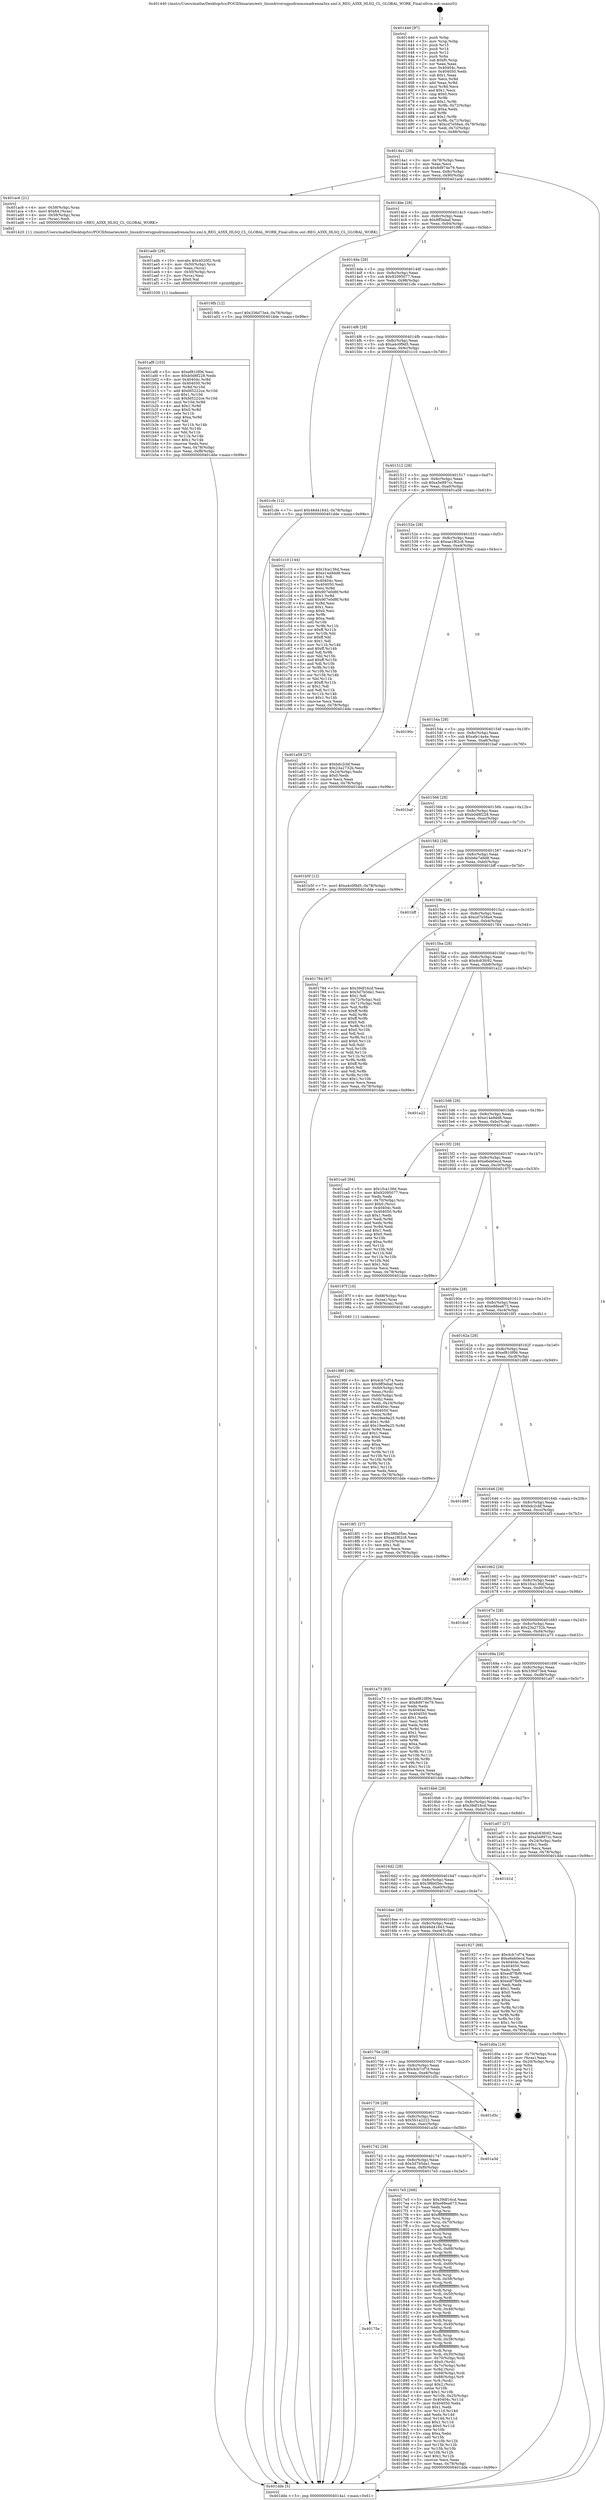 digraph "0x401440" {
  label = "0x401440 (/mnt/c/Users/mathe/Desktop/tcc/POCII/binaries/extr_linuxdriversgpudrmmsmadrenoa3xx.xml.h_REG_A3XX_HLSQ_CL_GLOBAL_WORK_Final-ollvm.out::main(0))"
  labelloc = "t"
  node[shape=record]

  Entry [label="",width=0.3,height=0.3,shape=circle,fillcolor=black,style=filled]
  "0x4014a1" [label="{
     0x4014a1 [29]\l
     | [instrs]\l
     &nbsp;&nbsp;0x4014a1 \<+3\>: mov -0x78(%rbp),%eax\l
     &nbsp;&nbsp;0x4014a4 \<+2\>: mov %eax,%ecx\l
     &nbsp;&nbsp;0x4014a6 \<+6\>: sub $0x8d974e79,%ecx\l
     &nbsp;&nbsp;0x4014ac \<+6\>: mov %eax,-0x8c(%rbp)\l
     &nbsp;&nbsp;0x4014b2 \<+6\>: mov %ecx,-0x90(%rbp)\l
     &nbsp;&nbsp;0x4014b8 \<+6\>: je 0000000000401ac6 \<main+0x686\>\l
  }"]
  "0x401ac6" [label="{
     0x401ac6 [21]\l
     | [instrs]\l
     &nbsp;&nbsp;0x401ac6 \<+4\>: mov -0x58(%rbp),%rax\l
     &nbsp;&nbsp;0x401aca \<+6\>: movl $0x64,(%rax)\l
     &nbsp;&nbsp;0x401ad0 \<+4\>: mov -0x58(%rbp),%rax\l
     &nbsp;&nbsp;0x401ad4 \<+2\>: mov (%rax),%edi\l
     &nbsp;&nbsp;0x401ad6 \<+5\>: call 0000000000401420 \<REG_A3XX_HLSQ_CL_GLOBAL_WORK\>\l
     | [calls]\l
     &nbsp;&nbsp;0x401420 \{1\} (/mnt/c/Users/mathe/Desktop/tcc/POCII/binaries/extr_linuxdriversgpudrmmsmadrenoa3xx.xml.h_REG_A3XX_HLSQ_CL_GLOBAL_WORK_Final-ollvm.out::REG_A3XX_HLSQ_CL_GLOBAL_WORK)\l
  }"]
  "0x4014be" [label="{
     0x4014be [28]\l
     | [instrs]\l
     &nbsp;&nbsp;0x4014be \<+5\>: jmp 00000000004014c3 \<main+0x83\>\l
     &nbsp;&nbsp;0x4014c3 \<+6\>: mov -0x8c(%rbp),%eax\l
     &nbsp;&nbsp;0x4014c9 \<+5\>: sub $0x8ff3ebaf,%eax\l
     &nbsp;&nbsp;0x4014ce \<+6\>: mov %eax,-0x94(%rbp)\l
     &nbsp;&nbsp;0x4014d4 \<+6\>: je 00000000004019fb \<main+0x5bb\>\l
  }"]
  Exit [label="",width=0.3,height=0.3,shape=circle,fillcolor=black,style=filled,peripheries=2]
  "0x4019fb" [label="{
     0x4019fb [12]\l
     | [instrs]\l
     &nbsp;&nbsp;0x4019fb \<+7\>: movl $0x336d73e4,-0x78(%rbp)\l
     &nbsp;&nbsp;0x401a02 \<+5\>: jmp 0000000000401dde \<main+0x99e\>\l
  }"]
  "0x4014da" [label="{
     0x4014da [28]\l
     | [instrs]\l
     &nbsp;&nbsp;0x4014da \<+5\>: jmp 00000000004014df \<main+0x9f\>\l
     &nbsp;&nbsp;0x4014df \<+6\>: mov -0x8c(%rbp),%eax\l
     &nbsp;&nbsp;0x4014e5 \<+5\>: sub $0x92095077,%eax\l
     &nbsp;&nbsp;0x4014ea \<+6\>: mov %eax,-0x98(%rbp)\l
     &nbsp;&nbsp;0x4014f0 \<+6\>: je 0000000000401cfe \<main+0x8be\>\l
  }"]
  "0x401af8" [label="{
     0x401af8 [103]\l
     | [instrs]\l
     &nbsp;&nbsp;0x401af8 \<+5\>: mov $0xef810f06,%esi\l
     &nbsp;&nbsp;0x401afd \<+5\>: mov $0xb0d8f228,%edx\l
     &nbsp;&nbsp;0x401b02 \<+8\>: mov 0x40404c,%r8d\l
     &nbsp;&nbsp;0x401b0a \<+8\>: mov 0x404050,%r9d\l
     &nbsp;&nbsp;0x401b12 \<+3\>: mov %r8d,%r10d\l
     &nbsp;&nbsp;0x401b15 \<+7\>: add $0xfd5222ce,%r10d\l
     &nbsp;&nbsp;0x401b1c \<+4\>: sub $0x1,%r10d\l
     &nbsp;&nbsp;0x401b20 \<+7\>: sub $0xfd5222ce,%r10d\l
     &nbsp;&nbsp;0x401b27 \<+4\>: imul %r10d,%r8d\l
     &nbsp;&nbsp;0x401b2b \<+4\>: and $0x1,%r8d\l
     &nbsp;&nbsp;0x401b2f \<+4\>: cmp $0x0,%r8d\l
     &nbsp;&nbsp;0x401b33 \<+4\>: sete %r11b\l
     &nbsp;&nbsp;0x401b37 \<+4\>: cmp $0xa,%r9d\l
     &nbsp;&nbsp;0x401b3b \<+3\>: setl %bl\l
     &nbsp;&nbsp;0x401b3e \<+3\>: mov %r11b,%r14b\l
     &nbsp;&nbsp;0x401b41 \<+3\>: and %bl,%r14b\l
     &nbsp;&nbsp;0x401b44 \<+3\>: xor %bl,%r11b\l
     &nbsp;&nbsp;0x401b47 \<+3\>: or %r11b,%r14b\l
     &nbsp;&nbsp;0x401b4a \<+4\>: test $0x1,%r14b\l
     &nbsp;&nbsp;0x401b4e \<+3\>: cmovne %edx,%esi\l
     &nbsp;&nbsp;0x401b51 \<+3\>: mov %esi,-0x78(%rbp)\l
     &nbsp;&nbsp;0x401b54 \<+6\>: mov %eax,-0xf8(%rbp)\l
     &nbsp;&nbsp;0x401b5a \<+5\>: jmp 0000000000401dde \<main+0x99e\>\l
  }"]
  "0x401cfe" [label="{
     0x401cfe [12]\l
     | [instrs]\l
     &nbsp;&nbsp;0x401cfe \<+7\>: movl $0x46d41843,-0x78(%rbp)\l
     &nbsp;&nbsp;0x401d05 \<+5\>: jmp 0000000000401dde \<main+0x99e\>\l
  }"]
  "0x4014f6" [label="{
     0x4014f6 [28]\l
     | [instrs]\l
     &nbsp;&nbsp;0x4014f6 \<+5\>: jmp 00000000004014fb \<main+0xbb\>\l
     &nbsp;&nbsp;0x4014fb \<+6\>: mov -0x8c(%rbp),%eax\l
     &nbsp;&nbsp;0x401501 \<+5\>: sub $0xa4c0f9d5,%eax\l
     &nbsp;&nbsp;0x401506 \<+6\>: mov %eax,-0x9c(%rbp)\l
     &nbsp;&nbsp;0x40150c \<+6\>: je 0000000000401c10 \<main+0x7d0\>\l
  }"]
  "0x401adb" [label="{
     0x401adb [29]\l
     | [instrs]\l
     &nbsp;&nbsp;0x401adb \<+10\>: movabs $0x4020f2,%rdi\l
     &nbsp;&nbsp;0x401ae5 \<+4\>: mov -0x50(%rbp),%rcx\l
     &nbsp;&nbsp;0x401ae9 \<+2\>: mov %eax,(%rcx)\l
     &nbsp;&nbsp;0x401aeb \<+4\>: mov -0x50(%rbp),%rcx\l
     &nbsp;&nbsp;0x401aef \<+2\>: mov (%rcx),%esi\l
     &nbsp;&nbsp;0x401af1 \<+2\>: mov $0x0,%al\l
     &nbsp;&nbsp;0x401af3 \<+5\>: call 0000000000401030 \<printf@plt\>\l
     | [calls]\l
     &nbsp;&nbsp;0x401030 \{1\} (unknown)\l
  }"]
  "0x401c10" [label="{
     0x401c10 [144]\l
     | [instrs]\l
     &nbsp;&nbsp;0x401c10 \<+5\>: mov $0x1fca136d,%eax\l
     &nbsp;&nbsp;0x401c15 \<+5\>: mov $0xe14a9dd8,%ecx\l
     &nbsp;&nbsp;0x401c1a \<+2\>: mov $0x1,%dl\l
     &nbsp;&nbsp;0x401c1c \<+7\>: mov 0x40404c,%esi\l
     &nbsp;&nbsp;0x401c23 \<+7\>: mov 0x404050,%edi\l
     &nbsp;&nbsp;0x401c2a \<+3\>: mov %esi,%r8d\l
     &nbsp;&nbsp;0x401c2d \<+7\>: sub $0x907e0d8f,%r8d\l
     &nbsp;&nbsp;0x401c34 \<+4\>: sub $0x1,%r8d\l
     &nbsp;&nbsp;0x401c38 \<+7\>: add $0x907e0d8f,%r8d\l
     &nbsp;&nbsp;0x401c3f \<+4\>: imul %r8d,%esi\l
     &nbsp;&nbsp;0x401c43 \<+3\>: and $0x1,%esi\l
     &nbsp;&nbsp;0x401c46 \<+3\>: cmp $0x0,%esi\l
     &nbsp;&nbsp;0x401c49 \<+4\>: sete %r9b\l
     &nbsp;&nbsp;0x401c4d \<+3\>: cmp $0xa,%edi\l
     &nbsp;&nbsp;0x401c50 \<+4\>: setl %r10b\l
     &nbsp;&nbsp;0x401c54 \<+3\>: mov %r9b,%r11b\l
     &nbsp;&nbsp;0x401c57 \<+4\>: xor $0xff,%r11b\l
     &nbsp;&nbsp;0x401c5b \<+3\>: mov %r10b,%bl\l
     &nbsp;&nbsp;0x401c5e \<+3\>: xor $0xff,%bl\l
     &nbsp;&nbsp;0x401c61 \<+3\>: xor $0x1,%dl\l
     &nbsp;&nbsp;0x401c64 \<+3\>: mov %r11b,%r14b\l
     &nbsp;&nbsp;0x401c67 \<+4\>: and $0xff,%r14b\l
     &nbsp;&nbsp;0x401c6b \<+3\>: and %dl,%r9b\l
     &nbsp;&nbsp;0x401c6e \<+3\>: mov %bl,%r15b\l
     &nbsp;&nbsp;0x401c71 \<+4\>: and $0xff,%r15b\l
     &nbsp;&nbsp;0x401c75 \<+3\>: and %dl,%r10b\l
     &nbsp;&nbsp;0x401c78 \<+3\>: or %r9b,%r14b\l
     &nbsp;&nbsp;0x401c7b \<+3\>: or %r10b,%r15b\l
     &nbsp;&nbsp;0x401c7e \<+3\>: xor %r15b,%r14b\l
     &nbsp;&nbsp;0x401c81 \<+3\>: or %bl,%r11b\l
     &nbsp;&nbsp;0x401c84 \<+4\>: xor $0xff,%r11b\l
     &nbsp;&nbsp;0x401c88 \<+3\>: or $0x1,%dl\l
     &nbsp;&nbsp;0x401c8b \<+3\>: and %dl,%r11b\l
     &nbsp;&nbsp;0x401c8e \<+3\>: or %r11b,%r14b\l
     &nbsp;&nbsp;0x401c91 \<+4\>: test $0x1,%r14b\l
     &nbsp;&nbsp;0x401c95 \<+3\>: cmovne %ecx,%eax\l
     &nbsp;&nbsp;0x401c98 \<+3\>: mov %eax,-0x78(%rbp)\l
     &nbsp;&nbsp;0x401c9b \<+5\>: jmp 0000000000401dde \<main+0x99e\>\l
  }"]
  "0x401512" [label="{
     0x401512 [28]\l
     | [instrs]\l
     &nbsp;&nbsp;0x401512 \<+5\>: jmp 0000000000401517 \<main+0xd7\>\l
     &nbsp;&nbsp;0x401517 \<+6\>: mov -0x8c(%rbp),%eax\l
     &nbsp;&nbsp;0x40151d \<+5\>: sub $0xa5e897cc,%eax\l
     &nbsp;&nbsp;0x401522 \<+6\>: mov %eax,-0xa0(%rbp)\l
     &nbsp;&nbsp;0x401528 \<+6\>: je 0000000000401a58 \<main+0x618\>\l
  }"]
  "0x40198f" [label="{
     0x40198f [108]\l
     | [instrs]\l
     &nbsp;&nbsp;0x40198f \<+5\>: mov $0x4cb7cf74,%ecx\l
     &nbsp;&nbsp;0x401994 \<+5\>: mov $0x8ff3ebaf,%edx\l
     &nbsp;&nbsp;0x401999 \<+4\>: mov -0x60(%rbp),%rdi\l
     &nbsp;&nbsp;0x40199d \<+2\>: mov %eax,(%rdi)\l
     &nbsp;&nbsp;0x40199f \<+4\>: mov -0x60(%rbp),%rdi\l
     &nbsp;&nbsp;0x4019a3 \<+2\>: mov (%rdi),%eax\l
     &nbsp;&nbsp;0x4019a5 \<+3\>: mov %eax,-0x24(%rbp)\l
     &nbsp;&nbsp;0x4019a8 \<+7\>: mov 0x40404c,%eax\l
     &nbsp;&nbsp;0x4019af \<+7\>: mov 0x404050,%esi\l
     &nbsp;&nbsp;0x4019b6 \<+3\>: mov %eax,%r8d\l
     &nbsp;&nbsp;0x4019b9 \<+7\>: sub $0x19ee9a25,%r8d\l
     &nbsp;&nbsp;0x4019c0 \<+4\>: sub $0x1,%r8d\l
     &nbsp;&nbsp;0x4019c4 \<+7\>: add $0x19ee9a25,%r8d\l
     &nbsp;&nbsp;0x4019cb \<+4\>: imul %r8d,%eax\l
     &nbsp;&nbsp;0x4019cf \<+3\>: and $0x1,%eax\l
     &nbsp;&nbsp;0x4019d2 \<+3\>: cmp $0x0,%eax\l
     &nbsp;&nbsp;0x4019d5 \<+4\>: sete %r9b\l
     &nbsp;&nbsp;0x4019d9 \<+3\>: cmp $0xa,%esi\l
     &nbsp;&nbsp;0x4019dc \<+4\>: setl %r10b\l
     &nbsp;&nbsp;0x4019e0 \<+3\>: mov %r9b,%r11b\l
     &nbsp;&nbsp;0x4019e3 \<+3\>: and %r10b,%r11b\l
     &nbsp;&nbsp;0x4019e6 \<+3\>: xor %r10b,%r9b\l
     &nbsp;&nbsp;0x4019e9 \<+3\>: or %r9b,%r11b\l
     &nbsp;&nbsp;0x4019ec \<+4\>: test $0x1,%r11b\l
     &nbsp;&nbsp;0x4019f0 \<+3\>: cmovne %edx,%ecx\l
     &nbsp;&nbsp;0x4019f3 \<+3\>: mov %ecx,-0x78(%rbp)\l
     &nbsp;&nbsp;0x4019f6 \<+5\>: jmp 0000000000401dde \<main+0x99e\>\l
  }"]
  "0x401a58" [label="{
     0x401a58 [27]\l
     | [instrs]\l
     &nbsp;&nbsp;0x401a58 \<+5\>: mov $0xbdc2cbf,%eax\l
     &nbsp;&nbsp;0x401a5d \<+5\>: mov $0x23a2732b,%ecx\l
     &nbsp;&nbsp;0x401a62 \<+3\>: mov -0x24(%rbp),%edx\l
     &nbsp;&nbsp;0x401a65 \<+3\>: cmp $0x0,%edx\l
     &nbsp;&nbsp;0x401a68 \<+3\>: cmove %ecx,%eax\l
     &nbsp;&nbsp;0x401a6b \<+3\>: mov %eax,-0x78(%rbp)\l
     &nbsp;&nbsp;0x401a6e \<+5\>: jmp 0000000000401dde \<main+0x99e\>\l
  }"]
  "0x40152e" [label="{
     0x40152e [28]\l
     | [instrs]\l
     &nbsp;&nbsp;0x40152e \<+5\>: jmp 0000000000401533 \<main+0xf3\>\l
     &nbsp;&nbsp;0x401533 \<+6\>: mov -0x8c(%rbp),%eax\l
     &nbsp;&nbsp;0x401539 \<+5\>: sub $0xaa1f62c8,%eax\l
     &nbsp;&nbsp;0x40153e \<+6\>: mov %eax,-0xa4(%rbp)\l
     &nbsp;&nbsp;0x401544 \<+6\>: je 000000000040190c \<main+0x4cc\>\l
  }"]
  "0x40175e" [label="{
     0x40175e\l
  }", style=dashed]
  "0x40190c" [label="{
     0x40190c\l
  }", style=dashed]
  "0x40154a" [label="{
     0x40154a [28]\l
     | [instrs]\l
     &nbsp;&nbsp;0x40154a \<+5\>: jmp 000000000040154f \<main+0x10f\>\l
     &nbsp;&nbsp;0x40154f \<+6\>: mov -0x8c(%rbp),%eax\l
     &nbsp;&nbsp;0x401555 \<+5\>: sub $0xafe14a4e,%eax\l
     &nbsp;&nbsp;0x40155a \<+6\>: mov %eax,-0xa8(%rbp)\l
     &nbsp;&nbsp;0x401560 \<+6\>: je 0000000000401baf \<main+0x76f\>\l
  }"]
  "0x4017e5" [label="{
     0x4017e5 [268]\l
     | [instrs]\l
     &nbsp;&nbsp;0x4017e5 \<+5\>: mov $0x39df16cd,%eax\l
     &nbsp;&nbsp;0x4017ea \<+5\>: mov $0xe88ea673,%ecx\l
     &nbsp;&nbsp;0x4017ef \<+2\>: xor %edx,%edx\l
     &nbsp;&nbsp;0x4017f1 \<+3\>: mov %rsp,%rsi\l
     &nbsp;&nbsp;0x4017f4 \<+4\>: add $0xfffffffffffffff0,%rsi\l
     &nbsp;&nbsp;0x4017f8 \<+3\>: mov %rsi,%rsp\l
     &nbsp;&nbsp;0x4017fb \<+4\>: mov %rsi,-0x70(%rbp)\l
     &nbsp;&nbsp;0x4017ff \<+3\>: mov %rsp,%rsi\l
     &nbsp;&nbsp;0x401802 \<+4\>: add $0xfffffffffffffff0,%rsi\l
     &nbsp;&nbsp;0x401806 \<+3\>: mov %rsi,%rsp\l
     &nbsp;&nbsp;0x401809 \<+3\>: mov %rsp,%rdi\l
     &nbsp;&nbsp;0x40180c \<+4\>: add $0xfffffffffffffff0,%rdi\l
     &nbsp;&nbsp;0x401810 \<+3\>: mov %rdi,%rsp\l
     &nbsp;&nbsp;0x401813 \<+4\>: mov %rdi,-0x68(%rbp)\l
     &nbsp;&nbsp;0x401817 \<+3\>: mov %rsp,%rdi\l
     &nbsp;&nbsp;0x40181a \<+4\>: add $0xfffffffffffffff0,%rdi\l
     &nbsp;&nbsp;0x40181e \<+3\>: mov %rdi,%rsp\l
     &nbsp;&nbsp;0x401821 \<+4\>: mov %rdi,-0x60(%rbp)\l
     &nbsp;&nbsp;0x401825 \<+3\>: mov %rsp,%rdi\l
     &nbsp;&nbsp;0x401828 \<+4\>: add $0xfffffffffffffff0,%rdi\l
     &nbsp;&nbsp;0x40182c \<+3\>: mov %rdi,%rsp\l
     &nbsp;&nbsp;0x40182f \<+4\>: mov %rdi,-0x58(%rbp)\l
     &nbsp;&nbsp;0x401833 \<+3\>: mov %rsp,%rdi\l
     &nbsp;&nbsp;0x401836 \<+4\>: add $0xfffffffffffffff0,%rdi\l
     &nbsp;&nbsp;0x40183a \<+3\>: mov %rdi,%rsp\l
     &nbsp;&nbsp;0x40183d \<+4\>: mov %rdi,-0x50(%rbp)\l
     &nbsp;&nbsp;0x401841 \<+3\>: mov %rsp,%rdi\l
     &nbsp;&nbsp;0x401844 \<+4\>: add $0xfffffffffffffff0,%rdi\l
     &nbsp;&nbsp;0x401848 \<+3\>: mov %rdi,%rsp\l
     &nbsp;&nbsp;0x40184b \<+4\>: mov %rdi,-0x48(%rbp)\l
     &nbsp;&nbsp;0x40184f \<+3\>: mov %rsp,%rdi\l
     &nbsp;&nbsp;0x401852 \<+4\>: add $0xfffffffffffffff0,%rdi\l
     &nbsp;&nbsp;0x401856 \<+3\>: mov %rdi,%rsp\l
     &nbsp;&nbsp;0x401859 \<+4\>: mov %rdi,-0x40(%rbp)\l
     &nbsp;&nbsp;0x40185d \<+3\>: mov %rsp,%rdi\l
     &nbsp;&nbsp;0x401860 \<+4\>: add $0xfffffffffffffff0,%rdi\l
     &nbsp;&nbsp;0x401864 \<+3\>: mov %rdi,%rsp\l
     &nbsp;&nbsp;0x401867 \<+4\>: mov %rdi,-0x38(%rbp)\l
     &nbsp;&nbsp;0x40186b \<+3\>: mov %rsp,%rdi\l
     &nbsp;&nbsp;0x40186e \<+4\>: add $0xfffffffffffffff0,%rdi\l
     &nbsp;&nbsp;0x401872 \<+3\>: mov %rdi,%rsp\l
     &nbsp;&nbsp;0x401875 \<+4\>: mov %rdi,-0x30(%rbp)\l
     &nbsp;&nbsp;0x401879 \<+4\>: mov -0x70(%rbp),%rdi\l
     &nbsp;&nbsp;0x40187d \<+6\>: movl $0x0,(%rdi)\l
     &nbsp;&nbsp;0x401883 \<+4\>: mov -0x7c(%rbp),%r8d\l
     &nbsp;&nbsp;0x401887 \<+3\>: mov %r8d,(%rsi)\l
     &nbsp;&nbsp;0x40188a \<+4\>: mov -0x68(%rbp),%rdi\l
     &nbsp;&nbsp;0x40188e \<+7\>: mov -0x88(%rbp),%r9\l
     &nbsp;&nbsp;0x401895 \<+3\>: mov %r9,(%rdi)\l
     &nbsp;&nbsp;0x401898 \<+3\>: cmpl $0x2,(%rsi)\l
     &nbsp;&nbsp;0x40189b \<+4\>: setne %r10b\l
     &nbsp;&nbsp;0x40189f \<+4\>: and $0x1,%r10b\l
     &nbsp;&nbsp;0x4018a3 \<+4\>: mov %r10b,-0x25(%rbp)\l
     &nbsp;&nbsp;0x4018a7 \<+8\>: mov 0x40404c,%r11d\l
     &nbsp;&nbsp;0x4018af \<+7\>: mov 0x404050,%ebx\l
     &nbsp;&nbsp;0x4018b6 \<+3\>: sub $0x1,%edx\l
     &nbsp;&nbsp;0x4018b9 \<+3\>: mov %r11d,%r14d\l
     &nbsp;&nbsp;0x4018bc \<+3\>: add %edx,%r14d\l
     &nbsp;&nbsp;0x4018bf \<+4\>: imul %r14d,%r11d\l
     &nbsp;&nbsp;0x4018c3 \<+4\>: and $0x1,%r11d\l
     &nbsp;&nbsp;0x4018c7 \<+4\>: cmp $0x0,%r11d\l
     &nbsp;&nbsp;0x4018cb \<+4\>: sete %r10b\l
     &nbsp;&nbsp;0x4018cf \<+3\>: cmp $0xa,%ebx\l
     &nbsp;&nbsp;0x4018d2 \<+4\>: setl %r15b\l
     &nbsp;&nbsp;0x4018d6 \<+3\>: mov %r10b,%r12b\l
     &nbsp;&nbsp;0x4018d9 \<+3\>: and %r15b,%r12b\l
     &nbsp;&nbsp;0x4018dc \<+3\>: xor %r15b,%r10b\l
     &nbsp;&nbsp;0x4018df \<+3\>: or %r10b,%r12b\l
     &nbsp;&nbsp;0x4018e2 \<+4\>: test $0x1,%r12b\l
     &nbsp;&nbsp;0x4018e6 \<+3\>: cmovne %ecx,%eax\l
     &nbsp;&nbsp;0x4018e9 \<+3\>: mov %eax,-0x78(%rbp)\l
     &nbsp;&nbsp;0x4018ec \<+5\>: jmp 0000000000401dde \<main+0x99e\>\l
  }"]
  "0x401baf" [label="{
     0x401baf\l
  }", style=dashed]
  "0x401566" [label="{
     0x401566 [28]\l
     | [instrs]\l
     &nbsp;&nbsp;0x401566 \<+5\>: jmp 000000000040156b \<main+0x12b\>\l
     &nbsp;&nbsp;0x40156b \<+6\>: mov -0x8c(%rbp),%eax\l
     &nbsp;&nbsp;0x401571 \<+5\>: sub $0xb0d8f228,%eax\l
     &nbsp;&nbsp;0x401576 \<+6\>: mov %eax,-0xac(%rbp)\l
     &nbsp;&nbsp;0x40157c \<+6\>: je 0000000000401b5f \<main+0x71f\>\l
  }"]
  "0x401742" [label="{
     0x401742 [28]\l
     | [instrs]\l
     &nbsp;&nbsp;0x401742 \<+5\>: jmp 0000000000401747 \<main+0x307\>\l
     &nbsp;&nbsp;0x401747 \<+6\>: mov -0x8c(%rbp),%eax\l
     &nbsp;&nbsp;0x40174d \<+5\>: sub $0x5d7b5da1,%eax\l
     &nbsp;&nbsp;0x401752 \<+6\>: mov %eax,-0xf0(%rbp)\l
     &nbsp;&nbsp;0x401758 \<+6\>: je 00000000004017e5 \<main+0x3a5\>\l
  }"]
  "0x401b5f" [label="{
     0x401b5f [12]\l
     | [instrs]\l
     &nbsp;&nbsp;0x401b5f \<+7\>: movl $0xa4c0f9d5,-0x78(%rbp)\l
     &nbsp;&nbsp;0x401b66 \<+5\>: jmp 0000000000401dde \<main+0x99e\>\l
  }"]
  "0x401582" [label="{
     0x401582 [28]\l
     | [instrs]\l
     &nbsp;&nbsp;0x401582 \<+5\>: jmp 0000000000401587 \<main+0x147\>\l
     &nbsp;&nbsp;0x401587 \<+6\>: mov -0x8c(%rbp),%eax\l
     &nbsp;&nbsp;0x40158d \<+5\>: sub $0xb6e7a9d8,%eax\l
     &nbsp;&nbsp;0x401592 \<+6\>: mov %eax,-0xb0(%rbp)\l
     &nbsp;&nbsp;0x401598 \<+6\>: je 0000000000401bff \<main+0x7bf\>\l
  }"]
  "0x401a3d" [label="{
     0x401a3d\l
  }", style=dashed]
  "0x401bff" [label="{
     0x401bff\l
  }", style=dashed]
  "0x40159e" [label="{
     0x40159e [28]\l
     | [instrs]\l
     &nbsp;&nbsp;0x40159e \<+5\>: jmp 00000000004015a3 \<main+0x163\>\l
     &nbsp;&nbsp;0x4015a3 \<+6\>: mov -0x8c(%rbp),%eax\l
     &nbsp;&nbsp;0x4015a9 \<+5\>: sub $0xcd7e58a4,%eax\l
     &nbsp;&nbsp;0x4015ae \<+6\>: mov %eax,-0xb4(%rbp)\l
     &nbsp;&nbsp;0x4015b4 \<+6\>: je 0000000000401784 \<main+0x344\>\l
  }"]
  "0x401726" [label="{
     0x401726 [28]\l
     | [instrs]\l
     &nbsp;&nbsp;0x401726 \<+5\>: jmp 000000000040172b \<main+0x2eb\>\l
     &nbsp;&nbsp;0x40172b \<+6\>: mov -0x8c(%rbp),%eax\l
     &nbsp;&nbsp;0x401731 \<+5\>: sub $0x5b1a2222,%eax\l
     &nbsp;&nbsp;0x401736 \<+6\>: mov %eax,-0xec(%rbp)\l
     &nbsp;&nbsp;0x40173c \<+6\>: je 0000000000401a3d \<main+0x5fd\>\l
  }"]
  "0x401784" [label="{
     0x401784 [97]\l
     | [instrs]\l
     &nbsp;&nbsp;0x401784 \<+5\>: mov $0x39df16cd,%eax\l
     &nbsp;&nbsp;0x401789 \<+5\>: mov $0x5d7b5da1,%ecx\l
     &nbsp;&nbsp;0x40178e \<+2\>: mov $0x1,%dl\l
     &nbsp;&nbsp;0x401790 \<+4\>: mov -0x72(%rbp),%sil\l
     &nbsp;&nbsp;0x401794 \<+4\>: mov -0x71(%rbp),%dil\l
     &nbsp;&nbsp;0x401798 \<+3\>: mov %sil,%r8b\l
     &nbsp;&nbsp;0x40179b \<+4\>: xor $0xff,%r8b\l
     &nbsp;&nbsp;0x40179f \<+3\>: mov %dil,%r9b\l
     &nbsp;&nbsp;0x4017a2 \<+4\>: xor $0xff,%r9b\l
     &nbsp;&nbsp;0x4017a6 \<+3\>: xor $0x0,%dl\l
     &nbsp;&nbsp;0x4017a9 \<+3\>: mov %r8b,%r10b\l
     &nbsp;&nbsp;0x4017ac \<+4\>: and $0x0,%r10b\l
     &nbsp;&nbsp;0x4017b0 \<+3\>: and %dl,%sil\l
     &nbsp;&nbsp;0x4017b3 \<+3\>: mov %r9b,%r11b\l
     &nbsp;&nbsp;0x4017b6 \<+4\>: and $0x0,%r11b\l
     &nbsp;&nbsp;0x4017ba \<+3\>: and %dl,%dil\l
     &nbsp;&nbsp;0x4017bd \<+3\>: or %sil,%r10b\l
     &nbsp;&nbsp;0x4017c0 \<+3\>: or %dil,%r11b\l
     &nbsp;&nbsp;0x4017c3 \<+3\>: xor %r11b,%r10b\l
     &nbsp;&nbsp;0x4017c6 \<+3\>: or %r9b,%r8b\l
     &nbsp;&nbsp;0x4017c9 \<+4\>: xor $0xff,%r8b\l
     &nbsp;&nbsp;0x4017cd \<+3\>: or $0x0,%dl\l
     &nbsp;&nbsp;0x4017d0 \<+3\>: and %dl,%r8b\l
     &nbsp;&nbsp;0x4017d3 \<+3\>: or %r8b,%r10b\l
     &nbsp;&nbsp;0x4017d6 \<+4\>: test $0x1,%r10b\l
     &nbsp;&nbsp;0x4017da \<+3\>: cmovne %ecx,%eax\l
     &nbsp;&nbsp;0x4017dd \<+3\>: mov %eax,-0x78(%rbp)\l
     &nbsp;&nbsp;0x4017e0 \<+5\>: jmp 0000000000401dde \<main+0x99e\>\l
  }"]
  "0x4015ba" [label="{
     0x4015ba [28]\l
     | [instrs]\l
     &nbsp;&nbsp;0x4015ba \<+5\>: jmp 00000000004015bf \<main+0x17f\>\l
     &nbsp;&nbsp;0x4015bf \<+6\>: mov -0x8c(%rbp),%eax\l
     &nbsp;&nbsp;0x4015c5 \<+5\>: sub $0xdc63fc92,%eax\l
     &nbsp;&nbsp;0x4015ca \<+6\>: mov %eax,-0xb8(%rbp)\l
     &nbsp;&nbsp;0x4015d0 \<+6\>: je 0000000000401a22 \<main+0x5e2\>\l
  }"]
  "0x401dde" [label="{
     0x401dde [5]\l
     | [instrs]\l
     &nbsp;&nbsp;0x401dde \<+5\>: jmp 00000000004014a1 \<main+0x61\>\l
  }"]
  "0x401440" [label="{
     0x401440 [97]\l
     | [instrs]\l
     &nbsp;&nbsp;0x401440 \<+1\>: push %rbp\l
     &nbsp;&nbsp;0x401441 \<+3\>: mov %rsp,%rbp\l
     &nbsp;&nbsp;0x401444 \<+2\>: push %r15\l
     &nbsp;&nbsp;0x401446 \<+2\>: push %r14\l
     &nbsp;&nbsp;0x401448 \<+2\>: push %r12\l
     &nbsp;&nbsp;0x40144a \<+1\>: push %rbx\l
     &nbsp;&nbsp;0x40144b \<+7\>: sub $0xf0,%rsp\l
     &nbsp;&nbsp;0x401452 \<+2\>: xor %eax,%eax\l
     &nbsp;&nbsp;0x401454 \<+7\>: mov 0x40404c,%ecx\l
     &nbsp;&nbsp;0x40145b \<+7\>: mov 0x404050,%edx\l
     &nbsp;&nbsp;0x401462 \<+3\>: sub $0x1,%eax\l
     &nbsp;&nbsp;0x401465 \<+3\>: mov %ecx,%r8d\l
     &nbsp;&nbsp;0x401468 \<+3\>: add %eax,%r8d\l
     &nbsp;&nbsp;0x40146b \<+4\>: imul %r8d,%ecx\l
     &nbsp;&nbsp;0x40146f \<+3\>: and $0x1,%ecx\l
     &nbsp;&nbsp;0x401472 \<+3\>: cmp $0x0,%ecx\l
     &nbsp;&nbsp;0x401475 \<+4\>: sete %r9b\l
     &nbsp;&nbsp;0x401479 \<+4\>: and $0x1,%r9b\l
     &nbsp;&nbsp;0x40147d \<+4\>: mov %r9b,-0x72(%rbp)\l
     &nbsp;&nbsp;0x401481 \<+3\>: cmp $0xa,%edx\l
     &nbsp;&nbsp;0x401484 \<+4\>: setl %r9b\l
     &nbsp;&nbsp;0x401488 \<+4\>: and $0x1,%r9b\l
     &nbsp;&nbsp;0x40148c \<+4\>: mov %r9b,-0x71(%rbp)\l
     &nbsp;&nbsp;0x401490 \<+7\>: movl $0xcd7e58a4,-0x78(%rbp)\l
     &nbsp;&nbsp;0x401497 \<+3\>: mov %edi,-0x7c(%rbp)\l
     &nbsp;&nbsp;0x40149a \<+7\>: mov %rsi,-0x88(%rbp)\l
  }"]
  "0x401d5c" [label="{
     0x401d5c\l
  }", style=dashed]
  "0x401a22" [label="{
     0x401a22\l
  }", style=dashed]
  "0x4015d6" [label="{
     0x4015d6 [28]\l
     | [instrs]\l
     &nbsp;&nbsp;0x4015d6 \<+5\>: jmp 00000000004015db \<main+0x19b\>\l
     &nbsp;&nbsp;0x4015db \<+6\>: mov -0x8c(%rbp),%eax\l
     &nbsp;&nbsp;0x4015e1 \<+5\>: sub $0xe14a9dd8,%eax\l
     &nbsp;&nbsp;0x4015e6 \<+6\>: mov %eax,-0xbc(%rbp)\l
     &nbsp;&nbsp;0x4015ec \<+6\>: je 0000000000401ca0 \<main+0x860\>\l
  }"]
  "0x40170a" [label="{
     0x40170a [28]\l
     | [instrs]\l
     &nbsp;&nbsp;0x40170a \<+5\>: jmp 000000000040170f \<main+0x2cf\>\l
     &nbsp;&nbsp;0x40170f \<+6\>: mov -0x8c(%rbp),%eax\l
     &nbsp;&nbsp;0x401715 \<+5\>: sub $0x4cb7cf74,%eax\l
     &nbsp;&nbsp;0x40171a \<+6\>: mov %eax,-0xe8(%rbp)\l
     &nbsp;&nbsp;0x401720 \<+6\>: je 0000000000401d5c \<main+0x91c\>\l
  }"]
  "0x401ca0" [label="{
     0x401ca0 [94]\l
     | [instrs]\l
     &nbsp;&nbsp;0x401ca0 \<+5\>: mov $0x1fca136d,%eax\l
     &nbsp;&nbsp;0x401ca5 \<+5\>: mov $0x92095077,%ecx\l
     &nbsp;&nbsp;0x401caa \<+2\>: xor %edx,%edx\l
     &nbsp;&nbsp;0x401cac \<+4\>: mov -0x70(%rbp),%rsi\l
     &nbsp;&nbsp;0x401cb0 \<+6\>: movl $0x0,(%rsi)\l
     &nbsp;&nbsp;0x401cb6 \<+7\>: mov 0x40404c,%edi\l
     &nbsp;&nbsp;0x401cbd \<+8\>: mov 0x404050,%r8d\l
     &nbsp;&nbsp;0x401cc5 \<+3\>: sub $0x1,%edx\l
     &nbsp;&nbsp;0x401cc8 \<+3\>: mov %edi,%r9d\l
     &nbsp;&nbsp;0x401ccb \<+3\>: add %edx,%r9d\l
     &nbsp;&nbsp;0x401cce \<+4\>: imul %r9d,%edi\l
     &nbsp;&nbsp;0x401cd2 \<+3\>: and $0x1,%edi\l
     &nbsp;&nbsp;0x401cd5 \<+3\>: cmp $0x0,%edi\l
     &nbsp;&nbsp;0x401cd8 \<+4\>: sete %r10b\l
     &nbsp;&nbsp;0x401cdc \<+4\>: cmp $0xa,%r8d\l
     &nbsp;&nbsp;0x401ce0 \<+4\>: setl %r11b\l
     &nbsp;&nbsp;0x401ce4 \<+3\>: mov %r10b,%bl\l
     &nbsp;&nbsp;0x401ce7 \<+3\>: and %r11b,%bl\l
     &nbsp;&nbsp;0x401cea \<+3\>: xor %r11b,%r10b\l
     &nbsp;&nbsp;0x401ced \<+3\>: or %r10b,%bl\l
     &nbsp;&nbsp;0x401cf0 \<+3\>: test $0x1,%bl\l
     &nbsp;&nbsp;0x401cf3 \<+3\>: cmovne %ecx,%eax\l
     &nbsp;&nbsp;0x401cf6 \<+3\>: mov %eax,-0x78(%rbp)\l
     &nbsp;&nbsp;0x401cf9 \<+5\>: jmp 0000000000401dde \<main+0x99e\>\l
  }"]
  "0x4015f2" [label="{
     0x4015f2 [28]\l
     | [instrs]\l
     &nbsp;&nbsp;0x4015f2 \<+5\>: jmp 00000000004015f7 \<main+0x1b7\>\l
     &nbsp;&nbsp;0x4015f7 \<+6\>: mov -0x8c(%rbp),%eax\l
     &nbsp;&nbsp;0x4015fd \<+5\>: sub $0xe6eb0ecd,%eax\l
     &nbsp;&nbsp;0x401602 \<+6\>: mov %eax,-0xc0(%rbp)\l
     &nbsp;&nbsp;0x401608 \<+6\>: je 000000000040197f \<main+0x53f\>\l
  }"]
  "0x401d0a" [label="{
     0x401d0a [19]\l
     | [instrs]\l
     &nbsp;&nbsp;0x401d0a \<+4\>: mov -0x70(%rbp),%rax\l
     &nbsp;&nbsp;0x401d0e \<+2\>: mov (%rax),%eax\l
     &nbsp;&nbsp;0x401d10 \<+4\>: lea -0x20(%rbp),%rsp\l
     &nbsp;&nbsp;0x401d14 \<+1\>: pop %rbx\l
     &nbsp;&nbsp;0x401d15 \<+2\>: pop %r12\l
     &nbsp;&nbsp;0x401d17 \<+2\>: pop %r14\l
     &nbsp;&nbsp;0x401d19 \<+2\>: pop %r15\l
     &nbsp;&nbsp;0x401d1b \<+1\>: pop %rbp\l
     &nbsp;&nbsp;0x401d1c \<+1\>: ret\l
  }"]
  "0x40197f" [label="{
     0x40197f [16]\l
     | [instrs]\l
     &nbsp;&nbsp;0x40197f \<+4\>: mov -0x68(%rbp),%rax\l
     &nbsp;&nbsp;0x401983 \<+3\>: mov (%rax),%rax\l
     &nbsp;&nbsp;0x401986 \<+4\>: mov 0x8(%rax),%rdi\l
     &nbsp;&nbsp;0x40198a \<+5\>: call 0000000000401040 \<atoi@plt\>\l
     | [calls]\l
     &nbsp;&nbsp;0x401040 \{1\} (unknown)\l
  }"]
  "0x40160e" [label="{
     0x40160e [28]\l
     | [instrs]\l
     &nbsp;&nbsp;0x40160e \<+5\>: jmp 0000000000401613 \<main+0x1d3\>\l
     &nbsp;&nbsp;0x401613 \<+6\>: mov -0x8c(%rbp),%eax\l
     &nbsp;&nbsp;0x401619 \<+5\>: sub $0xe88ea673,%eax\l
     &nbsp;&nbsp;0x40161e \<+6\>: mov %eax,-0xc4(%rbp)\l
     &nbsp;&nbsp;0x401624 \<+6\>: je 00000000004018f1 \<main+0x4b1\>\l
  }"]
  "0x4016ee" [label="{
     0x4016ee [28]\l
     | [instrs]\l
     &nbsp;&nbsp;0x4016ee \<+5\>: jmp 00000000004016f3 \<main+0x2b3\>\l
     &nbsp;&nbsp;0x4016f3 \<+6\>: mov -0x8c(%rbp),%eax\l
     &nbsp;&nbsp;0x4016f9 \<+5\>: sub $0x46d41843,%eax\l
     &nbsp;&nbsp;0x4016fe \<+6\>: mov %eax,-0xe4(%rbp)\l
     &nbsp;&nbsp;0x401704 \<+6\>: je 0000000000401d0a \<main+0x8ca\>\l
  }"]
  "0x4018f1" [label="{
     0x4018f1 [27]\l
     | [instrs]\l
     &nbsp;&nbsp;0x4018f1 \<+5\>: mov $0x3f6b05ec,%eax\l
     &nbsp;&nbsp;0x4018f6 \<+5\>: mov $0xaa1f62c8,%ecx\l
     &nbsp;&nbsp;0x4018fb \<+3\>: mov -0x25(%rbp),%dl\l
     &nbsp;&nbsp;0x4018fe \<+3\>: test $0x1,%dl\l
     &nbsp;&nbsp;0x401901 \<+3\>: cmovne %ecx,%eax\l
     &nbsp;&nbsp;0x401904 \<+3\>: mov %eax,-0x78(%rbp)\l
     &nbsp;&nbsp;0x401907 \<+5\>: jmp 0000000000401dde \<main+0x99e\>\l
  }"]
  "0x40162a" [label="{
     0x40162a [28]\l
     | [instrs]\l
     &nbsp;&nbsp;0x40162a \<+5\>: jmp 000000000040162f \<main+0x1ef\>\l
     &nbsp;&nbsp;0x40162f \<+6\>: mov -0x8c(%rbp),%eax\l
     &nbsp;&nbsp;0x401635 \<+5\>: sub $0xef810f06,%eax\l
     &nbsp;&nbsp;0x40163a \<+6\>: mov %eax,-0xc8(%rbp)\l
     &nbsp;&nbsp;0x401640 \<+6\>: je 0000000000401d89 \<main+0x949\>\l
  }"]
  "0x401927" [label="{
     0x401927 [88]\l
     | [instrs]\l
     &nbsp;&nbsp;0x401927 \<+5\>: mov $0x4cb7cf74,%eax\l
     &nbsp;&nbsp;0x40192c \<+5\>: mov $0xe6eb0ecd,%ecx\l
     &nbsp;&nbsp;0x401931 \<+7\>: mov 0x40404c,%edx\l
     &nbsp;&nbsp;0x401938 \<+7\>: mov 0x404050,%esi\l
     &nbsp;&nbsp;0x40193f \<+2\>: mov %edx,%edi\l
     &nbsp;&nbsp;0x401941 \<+6\>: sub $0xedf7fbf9,%edi\l
     &nbsp;&nbsp;0x401947 \<+3\>: sub $0x1,%edi\l
     &nbsp;&nbsp;0x40194a \<+6\>: add $0xedf7fbf9,%edi\l
     &nbsp;&nbsp;0x401950 \<+3\>: imul %edi,%edx\l
     &nbsp;&nbsp;0x401953 \<+3\>: and $0x1,%edx\l
     &nbsp;&nbsp;0x401956 \<+3\>: cmp $0x0,%edx\l
     &nbsp;&nbsp;0x401959 \<+4\>: sete %r8b\l
     &nbsp;&nbsp;0x40195d \<+3\>: cmp $0xa,%esi\l
     &nbsp;&nbsp;0x401960 \<+4\>: setl %r9b\l
     &nbsp;&nbsp;0x401964 \<+3\>: mov %r8b,%r10b\l
     &nbsp;&nbsp;0x401967 \<+3\>: and %r9b,%r10b\l
     &nbsp;&nbsp;0x40196a \<+3\>: xor %r9b,%r8b\l
     &nbsp;&nbsp;0x40196d \<+3\>: or %r8b,%r10b\l
     &nbsp;&nbsp;0x401970 \<+4\>: test $0x1,%r10b\l
     &nbsp;&nbsp;0x401974 \<+3\>: cmovne %ecx,%eax\l
     &nbsp;&nbsp;0x401977 \<+3\>: mov %eax,-0x78(%rbp)\l
     &nbsp;&nbsp;0x40197a \<+5\>: jmp 0000000000401dde \<main+0x99e\>\l
  }"]
  "0x401d89" [label="{
     0x401d89\l
  }", style=dashed]
  "0x401646" [label="{
     0x401646 [28]\l
     | [instrs]\l
     &nbsp;&nbsp;0x401646 \<+5\>: jmp 000000000040164b \<main+0x20b\>\l
     &nbsp;&nbsp;0x40164b \<+6\>: mov -0x8c(%rbp),%eax\l
     &nbsp;&nbsp;0x401651 \<+5\>: sub $0xbdc2cbf,%eax\l
     &nbsp;&nbsp;0x401656 \<+6\>: mov %eax,-0xcc(%rbp)\l
     &nbsp;&nbsp;0x40165c \<+6\>: je 0000000000401bf3 \<main+0x7b3\>\l
  }"]
  "0x4016d2" [label="{
     0x4016d2 [28]\l
     | [instrs]\l
     &nbsp;&nbsp;0x4016d2 \<+5\>: jmp 00000000004016d7 \<main+0x297\>\l
     &nbsp;&nbsp;0x4016d7 \<+6\>: mov -0x8c(%rbp),%eax\l
     &nbsp;&nbsp;0x4016dd \<+5\>: sub $0x3f6b05ec,%eax\l
     &nbsp;&nbsp;0x4016e2 \<+6\>: mov %eax,-0xe0(%rbp)\l
     &nbsp;&nbsp;0x4016e8 \<+6\>: je 0000000000401927 \<main+0x4e7\>\l
  }"]
  "0x401bf3" [label="{
     0x401bf3\l
  }", style=dashed]
  "0x401662" [label="{
     0x401662 [28]\l
     | [instrs]\l
     &nbsp;&nbsp;0x401662 \<+5\>: jmp 0000000000401667 \<main+0x227\>\l
     &nbsp;&nbsp;0x401667 \<+6\>: mov -0x8c(%rbp),%eax\l
     &nbsp;&nbsp;0x40166d \<+5\>: sub $0x1fca136d,%eax\l
     &nbsp;&nbsp;0x401672 \<+6\>: mov %eax,-0xd0(%rbp)\l
     &nbsp;&nbsp;0x401678 \<+6\>: je 0000000000401dcd \<main+0x98d\>\l
  }"]
  "0x401d1d" [label="{
     0x401d1d\l
  }", style=dashed]
  "0x401dcd" [label="{
     0x401dcd\l
  }", style=dashed]
  "0x40167e" [label="{
     0x40167e [28]\l
     | [instrs]\l
     &nbsp;&nbsp;0x40167e \<+5\>: jmp 0000000000401683 \<main+0x243\>\l
     &nbsp;&nbsp;0x401683 \<+6\>: mov -0x8c(%rbp),%eax\l
     &nbsp;&nbsp;0x401689 \<+5\>: sub $0x23a2732b,%eax\l
     &nbsp;&nbsp;0x40168e \<+6\>: mov %eax,-0xd4(%rbp)\l
     &nbsp;&nbsp;0x401694 \<+6\>: je 0000000000401a73 \<main+0x633\>\l
  }"]
  "0x4016b6" [label="{
     0x4016b6 [28]\l
     | [instrs]\l
     &nbsp;&nbsp;0x4016b6 \<+5\>: jmp 00000000004016bb \<main+0x27b\>\l
     &nbsp;&nbsp;0x4016bb \<+6\>: mov -0x8c(%rbp),%eax\l
     &nbsp;&nbsp;0x4016c1 \<+5\>: sub $0x39df16cd,%eax\l
     &nbsp;&nbsp;0x4016c6 \<+6\>: mov %eax,-0xdc(%rbp)\l
     &nbsp;&nbsp;0x4016cc \<+6\>: je 0000000000401d1d \<main+0x8dd\>\l
  }"]
  "0x401a73" [label="{
     0x401a73 [83]\l
     | [instrs]\l
     &nbsp;&nbsp;0x401a73 \<+5\>: mov $0xef810f06,%eax\l
     &nbsp;&nbsp;0x401a78 \<+5\>: mov $0x8d974e79,%ecx\l
     &nbsp;&nbsp;0x401a7d \<+2\>: xor %edx,%edx\l
     &nbsp;&nbsp;0x401a7f \<+7\>: mov 0x40404c,%esi\l
     &nbsp;&nbsp;0x401a86 \<+7\>: mov 0x404050,%edi\l
     &nbsp;&nbsp;0x401a8d \<+3\>: sub $0x1,%edx\l
     &nbsp;&nbsp;0x401a90 \<+3\>: mov %esi,%r8d\l
     &nbsp;&nbsp;0x401a93 \<+3\>: add %edx,%r8d\l
     &nbsp;&nbsp;0x401a96 \<+4\>: imul %r8d,%esi\l
     &nbsp;&nbsp;0x401a9a \<+3\>: and $0x1,%esi\l
     &nbsp;&nbsp;0x401a9d \<+3\>: cmp $0x0,%esi\l
     &nbsp;&nbsp;0x401aa0 \<+4\>: sete %r9b\l
     &nbsp;&nbsp;0x401aa4 \<+3\>: cmp $0xa,%edi\l
     &nbsp;&nbsp;0x401aa7 \<+4\>: setl %r10b\l
     &nbsp;&nbsp;0x401aab \<+3\>: mov %r9b,%r11b\l
     &nbsp;&nbsp;0x401aae \<+3\>: and %r10b,%r11b\l
     &nbsp;&nbsp;0x401ab1 \<+3\>: xor %r10b,%r9b\l
     &nbsp;&nbsp;0x401ab4 \<+3\>: or %r9b,%r11b\l
     &nbsp;&nbsp;0x401ab7 \<+4\>: test $0x1,%r11b\l
     &nbsp;&nbsp;0x401abb \<+3\>: cmovne %ecx,%eax\l
     &nbsp;&nbsp;0x401abe \<+3\>: mov %eax,-0x78(%rbp)\l
     &nbsp;&nbsp;0x401ac1 \<+5\>: jmp 0000000000401dde \<main+0x99e\>\l
  }"]
  "0x40169a" [label="{
     0x40169a [28]\l
     | [instrs]\l
     &nbsp;&nbsp;0x40169a \<+5\>: jmp 000000000040169f \<main+0x25f\>\l
     &nbsp;&nbsp;0x40169f \<+6\>: mov -0x8c(%rbp),%eax\l
     &nbsp;&nbsp;0x4016a5 \<+5\>: sub $0x336d73e4,%eax\l
     &nbsp;&nbsp;0x4016aa \<+6\>: mov %eax,-0xd8(%rbp)\l
     &nbsp;&nbsp;0x4016b0 \<+6\>: je 0000000000401a07 \<main+0x5c7\>\l
  }"]
  "0x401a07" [label="{
     0x401a07 [27]\l
     | [instrs]\l
     &nbsp;&nbsp;0x401a07 \<+5\>: mov $0xdc63fc92,%eax\l
     &nbsp;&nbsp;0x401a0c \<+5\>: mov $0xa5e897cc,%ecx\l
     &nbsp;&nbsp;0x401a11 \<+3\>: mov -0x24(%rbp),%edx\l
     &nbsp;&nbsp;0x401a14 \<+3\>: cmp $0x1,%edx\l
     &nbsp;&nbsp;0x401a17 \<+3\>: cmovl %ecx,%eax\l
     &nbsp;&nbsp;0x401a1a \<+3\>: mov %eax,-0x78(%rbp)\l
     &nbsp;&nbsp;0x401a1d \<+5\>: jmp 0000000000401dde \<main+0x99e\>\l
  }"]
  Entry -> "0x401440" [label=" 1"]
  "0x4014a1" -> "0x401ac6" [label=" 1"]
  "0x4014a1" -> "0x4014be" [label=" 14"]
  "0x401d0a" -> Exit [label=" 1"]
  "0x4014be" -> "0x4019fb" [label=" 1"]
  "0x4014be" -> "0x4014da" [label=" 13"]
  "0x401cfe" -> "0x401dde" [label=" 1"]
  "0x4014da" -> "0x401cfe" [label=" 1"]
  "0x4014da" -> "0x4014f6" [label=" 12"]
  "0x401ca0" -> "0x401dde" [label=" 1"]
  "0x4014f6" -> "0x401c10" [label=" 1"]
  "0x4014f6" -> "0x401512" [label=" 11"]
  "0x401c10" -> "0x401dde" [label=" 1"]
  "0x401512" -> "0x401a58" [label=" 1"]
  "0x401512" -> "0x40152e" [label=" 10"]
  "0x401b5f" -> "0x401dde" [label=" 1"]
  "0x40152e" -> "0x40190c" [label=" 0"]
  "0x40152e" -> "0x40154a" [label=" 10"]
  "0x401adb" -> "0x401af8" [label=" 1"]
  "0x40154a" -> "0x401baf" [label=" 0"]
  "0x40154a" -> "0x401566" [label=" 10"]
  "0x401ac6" -> "0x401adb" [label=" 1"]
  "0x401566" -> "0x401b5f" [label=" 1"]
  "0x401566" -> "0x401582" [label=" 9"]
  "0x401a58" -> "0x401dde" [label=" 1"]
  "0x401582" -> "0x401bff" [label=" 0"]
  "0x401582" -> "0x40159e" [label=" 9"]
  "0x401a07" -> "0x401dde" [label=" 1"]
  "0x40159e" -> "0x401784" [label=" 1"]
  "0x40159e" -> "0x4015ba" [label=" 8"]
  "0x401784" -> "0x401dde" [label=" 1"]
  "0x401440" -> "0x4014a1" [label=" 1"]
  "0x401dde" -> "0x4014a1" [label=" 14"]
  "0x40198f" -> "0x401dde" [label=" 1"]
  "0x4015ba" -> "0x401a22" [label=" 0"]
  "0x4015ba" -> "0x4015d6" [label=" 8"]
  "0x40197f" -> "0x40198f" [label=" 1"]
  "0x4015d6" -> "0x401ca0" [label=" 1"]
  "0x4015d6" -> "0x4015f2" [label=" 7"]
  "0x4018f1" -> "0x401dde" [label=" 1"]
  "0x4015f2" -> "0x40197f" [label=" 1"]
  "0x4015f2" -> "0x40160e" [label=" 6"]
  "0x4017e5" -> "0x401dde" [label=" 1"]
  "0x40160e" -> "0x4018f1" [label=" 1"]
  "0x40160e" -> "0x40162a" [label=" 5"]
  "0x401742" -> "0x40175e" [label=" 0"]
  "0x40162a" -> "0x401d89" [label=" 0"]
  "0x40162a" -> "0x401646" [label=" 5"]
  "0x401742" -> "0x4017e5" [label=" 1"]
  "0x401646" -> "0x401bf3" [label=" 0"]
  "0x401646" -> "0x401662" [label=" 5"]
  "0x401726" -> "0x401742" [label=" 1"]
  "0x401662" -> "0x401dcd" [label=" 0"]
  "0x401662" -> "0x40167e" [label=" 5"]
  "0x401726" -> "0x401a3d" [label=" 0"]
  "0x40167e" -> "0x401a73" [label=" 1"]
  "0x40167e" -> "0x40169a" [label=" 4"]
  "0x40170a" -> "0x401726" [label=" 1"]
  "0x40169a" -> "0x401a07" [label=" 1"]
  "0x40169a" -> "0x4016b6" [label=" 3"]
  "0x4019fb" -> "0x401dde" [label=" 1"]
  "0x4016b6" -> "0x401d1d" [label=" 0"]
  "0x4016b6" -> "0x4016d2" [label=" 3"]
  "0x401a73" -> "0x401dde" [label=" 1"]
  "0x4016d2" -> "0x401927" [label=" 1"]
  "0x4016d2" -> "0x4016ee" [label=" 2"]
  "0x401af8" -> "0x401dde" [label=" 1"]
  "0x4016ee" -> "0x401d0a" [label=" 1"]
  "0x4016ee" -> "0x40170a" [label=" 1"]
  "0x401927" -> "0x401dde" [label=" 1"]
  "0x40170a" -> "0x401d5c" [label=" 0"]
}
